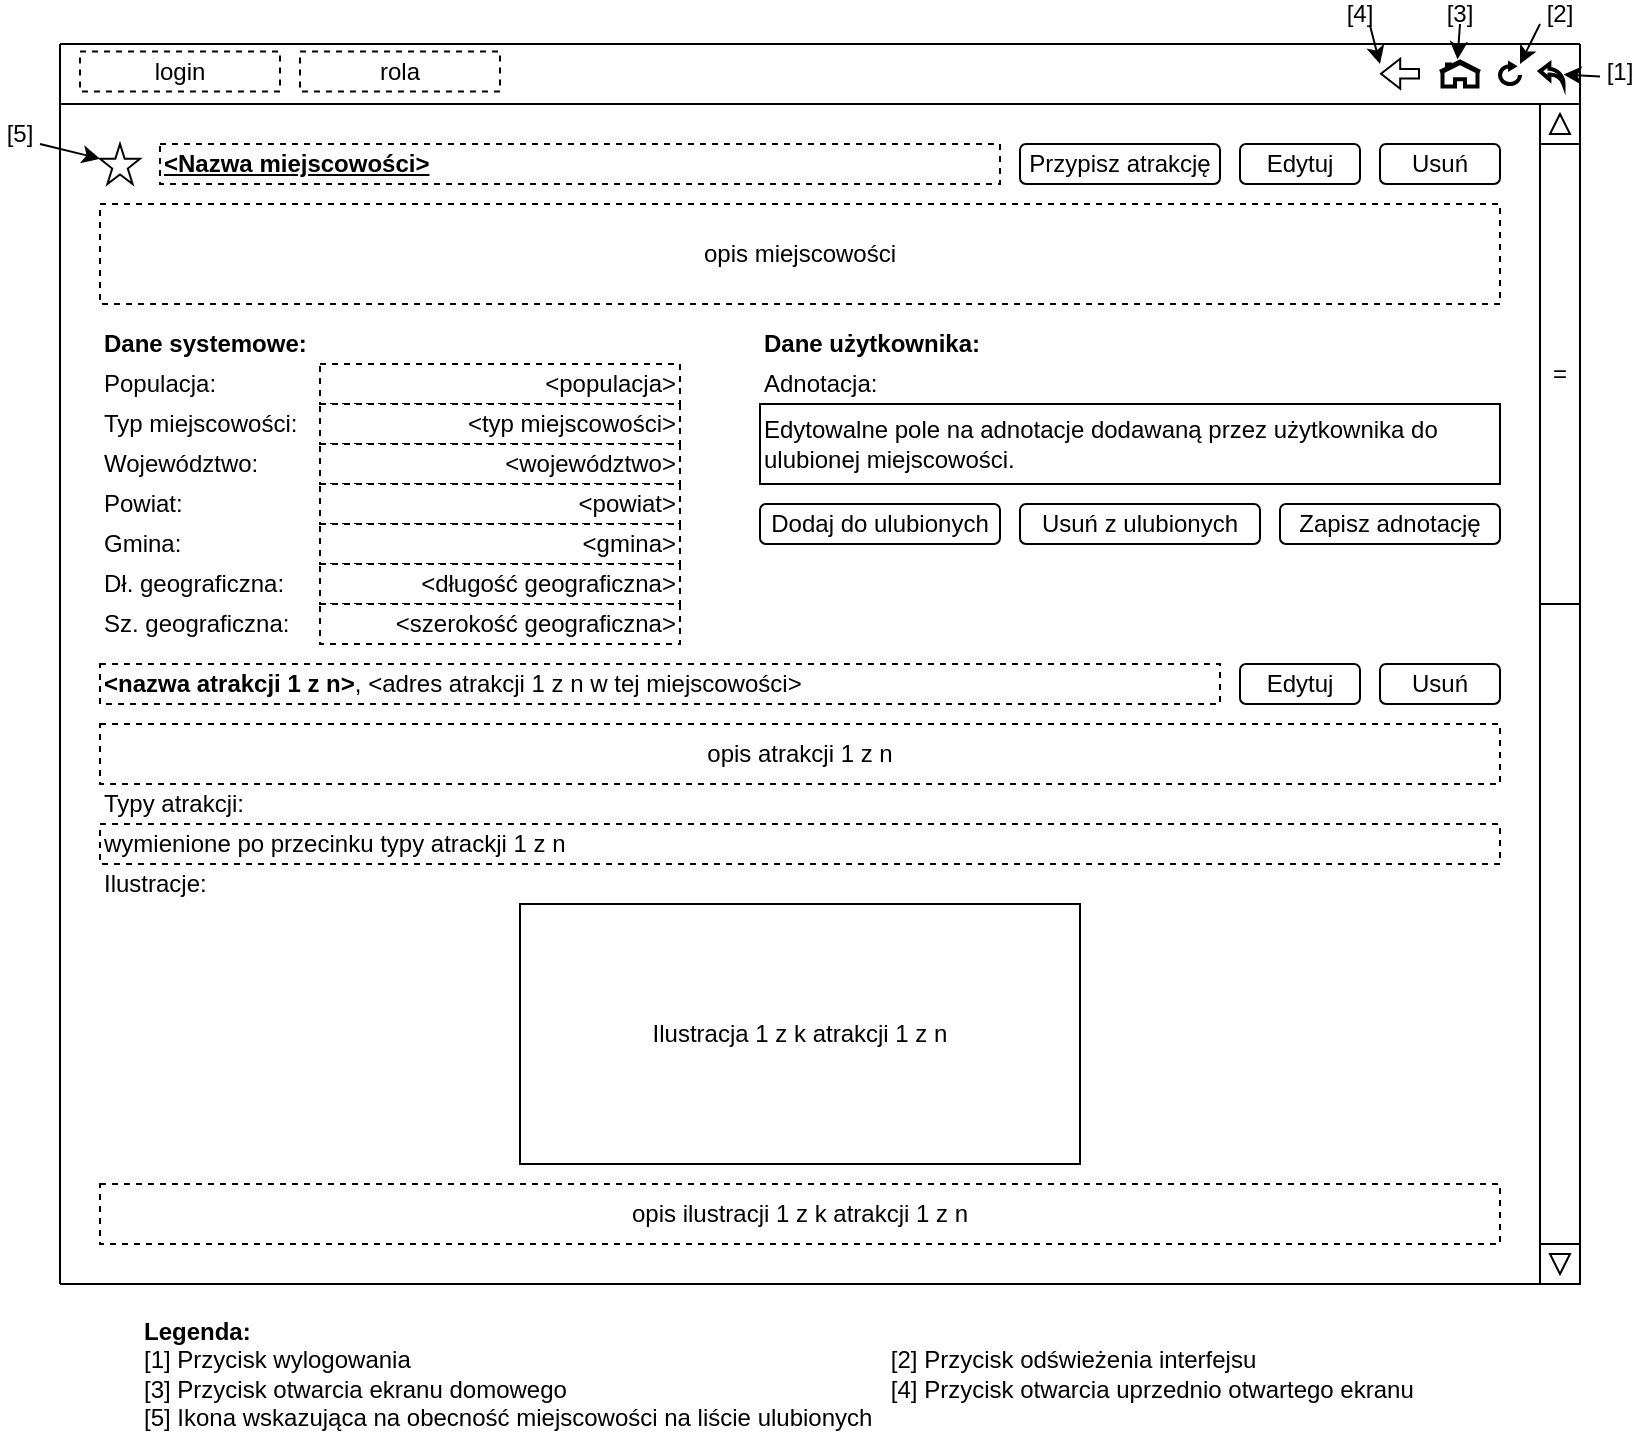 <mxfile version="22.0.2" type="device">
  <diagram name="Strona-1" id="h2WLkj2qyGADKgaHyaSV">
    <mxGraphModel dx="2245" dy="828" grid="1" gridSize="10" guides="1" tooltips="1" connect="1" arrows="1" fold="1" page="1" pageScale="1" pageWidth="827" pageHeight="1169" math="0" shadow="0">
      <root>
        <mxCell id="0" />
        <mxCell id="1" parent="0" />
        <mxCell id="EYUodT9akqzmMVGfxFc3-4" value="" style="endArrow=none;html=1;rounded=0;" parent="1" edge="1">
          <mxGeometry width="50" height="50" relative="1" as="geometry">
            <mxPoint x="10" y="220" as="sourcePoint" />
            <mxPoint x="770" y="220" as="targetPoint" />
          </mxGeometry>
        </mxCell>
        <mxCell id="EYUodT9akqzmMVGfxFc3-5" value="" style="endArrow=none;html=1;rounded=0;" parent="1" edge="1">
          <mxGeometry width="50" height="50" relative="1" as="geometry">
            <mxPoint x="10" y="840" as="sourcePoint" />
            <mxPoint x="10" y="220" as="targetPoint" />
          </mxGeometry>
        </mxCell>
        <mxCell id="EYUodT9akqzmMVGfxFc3-6" value="" style="endArrow=none;html=1;rounded=0;" parent="1" edge="1">
          <mxGeometry width="50" height="50" relative="1" as="geometry">
            <mxPoint x="10" y="250" as="sourcePoint" />
            <mxPoint x="770" y="250" as="targetPoint" />
          </mxGeometry>
        </mxCell>
        <mxCell id="EYUodT9akqzmMVGfxFc3-13" value="" style="endArrow=none;html=1;rounded=0;exitX=1;exitY=1;exitDx=0;exitDy=0;" parent="1" source="T_iTTgx06haUHR_iTa-R-4" edge="1">
          <mxGeometry width="50" height="50" relative="1" as="geometry">
            <mxPoint x="770" y="690" as="sourcePoint" />
            <mxPoint x="770" y="220" as="targetPoint" />
          </mxGeometry>
        </mxCell>
        <mxCell id="EYUodT9akqzmMVGfxFc3-14" value="" style="html=1;verticalLabelPosition=bottom;align=center;labelBackgroundColor=#ffffff;verticalAlign=top;strokeWidth=2;shadow=0;dashed=0;shape=mxgraph.ios7.icons.home;" parent="1" vertex="1">
          <mxGeometry x="700" y="228.75" width="20" height="12.5" as="geometry" />
        </mxCell>
        <mxCell id="EYUodT9akqzmMVGfxFc3-15" value="" style="html=1;verticalLabelPosition=bottom;align=center;labelBackgroundColor=#ffffff;verticalAlign=top;strokeWidth=2;shadow=0;dashed=0;shape=mxgraph.ios7.icons.back;fontFamily=Helvetica;fontSize=12;" parent="1" vertex="1">
          <mxGeometry x="750" y="230" width="11.76" height="10" as="geometry" />
        </mxCell>
        <mxCell id="EYUodT9akqzmMVGfxFc3-16" value="" style="html=1;verticalLabelPosition=bottom;align=center;labelBackgroundColor=#ffffff;verticalAlign=top;strokeWidth=2;shadow=0;dashed=0;shape=mxgraph.ios7.icons.reload;fontFamily=Helvetica;fontSize=12;" parent="1" vertex="1">
          <mxGeometry x="730" y="230" width="10" height="10" as="geometry" />
        </mxCell>
        <mxCell id="EYUodT9akqzmMVGfxFc3-18" value="[1]" style="text;html=1;strokeColor=none;fillColor=none;align=center;verticalAlign=middle;whiteSpace=wrap;rounded=0;fontSize=12;fontFamily=Helvetica;fontColor=default;" parent="1" vertex="1">
          <mxGeometry x="780" y="228.75" width="20" height="10" as="geometry" />
        </mxCell>
        <mxCell id="EYUodT9akqzmMVGfxFc3-19" value="" style="endArrow=classic;html=1;rounded=0;fontFamily=Helvetica;fontSize=12;fontColor=default;exitX=0;exitY=0.75;exitDx=0;exitDy=0;" parent="1" source="EYUodT9akqzmMVGfxFc3-18" target="EYUodT9akqzmMVGfxFc3-15" edge="1">
          <mxGeometry width="50" height="50" relative="1" as="geometry">
            <mxPoint x="700" y="200" as="sourcePoint" />
            <mxPoint x="750" y="150" as="targetPoint" />
          </mxGeometry>
        </mxCell>
        <mxCell id="EYUodT9akqzmMVGfxFc3-21" value="" style="shape=flexArrow;endArrow=classic;html=1;rounded=0;fontFamily=Helvetica;fontSize=12;fontColor=default;startWidth=9.302;endWidth=9.302;startSize=5.426;endSize=2.867;width=4.651;" parent="1" edge="1">
          <mxGeometry width="50" height="50" relative="1" as="geometry">
            <mxPoint x="690" y="234.88" as="sourcePoint" />
            <mxPoint x="670" y="234.88" as="targetPoint" />
          </mxGeometry>
        </mxCell>
        <mxCell id="EYUodT9akqzmMVGfxFc3-22" value="[2]" style="text;html=1;strokeColor=none;fillColor=none;align=center;verticalAlign=middle;whiteSpace=wrap;rounded=0;fontSize=12;fontFamily=Helvetica;fontColor=default;" parent="1" vertex="1">
          <mxGeometry x="740" y="200" width="40" height="10" as="geometry" />
        </mxCell>
        <mxCell id="EYUodT9akqzmMVGfxFc3-23" value="" style="endArrow=classic;html=1;rounded=0;fontFamily=Helvetica;fontSize=12;fontColor=default;exitX=0.25;exitY=1;exitDx=0;exitDy=0;entryX=1;entryY=0;entryDx=0;entryDy=0;entryPerimeter=0;" parent="1" source="EYUodT9akqzmMVGfxFc3-22" target="EYUodT9akqzmMVGfxFc3-16" edge="1">
          <mxGeometry width="50" height="50" relative="1" as="geometry">
            <mxPoint x="690" y="230" as="sourcePoint" />
            <mxPoint x="740" y="180" as="targetPoint" />
          </mxGeometry>
        </mxCell>
        <mxCell id="EYUodT9akqzmMVGfxFc3-24" value="[3]" style="text;html=1;strokeColor=none;fillColor=none;align=center;verticalAlign=middle;whiteSpace=wrap;rounded=0;fontSize=12;fontFamily=Helvetica;fontColor=default;" parent="1" vertex="1">
          <mxGeometry x="700" y="200" width="20" height="10" as="geometry" />
        </mxCell>
        <mxCell id="EYUodT9akqzmMVGfxFc3-25" value="" style="endArrow=classic;html=1;rounded=0;fontFamily=Helvetica;fontSize=12;fontColor=default;entryX=0.437;entryY=-0.082;entryDx=0;entryDy=0;entryPerimeter=0;exitX=0.5;exitY=1;exitDx=0;exitDy=0;" parent="1" source="EYUodT9akqzmMVGfxFc3-24" target="EYUodT9akqzmMVGfxFc3-14" edge="1">
          <mxGeometry width="50" height="50" relative="1" as="geometry">
            <mxPoint x="720" y="160" as="sourcePoint" />
            <mxPoint x="710" y="170" as="targetPoint" />
          </mxGeometry>
        </mxCell>
        <mxCell id="EYUodT9akqzmMVGfxFc3-27" value="[4]" style="text;html=1;strokeColor=none;fillColor=none;align=center;verticalAlign=middle;whiteSpace=wrap;rounded=0;fontSize=12;fontFamily=Helvetica;fontColor=default;" parent="1" vertex="1">
          <mxGeometry x="650" y="200" width="20" height="10" as="geometry" />
        </mxCell>
        <mxCell id="EYUodT9akqzmMVGfxFc3-28" value="" style="endArrow=classic;html=1;rounded=0;fontFamily=Helvetica;fontSize=12;fontColor=default;exitX=0.748;exitY=1.065;exitDx=0;exitDy=0;exitPerimeter=0;" parent="1" source="EYUodT9akqzmMVGfxFc3-27" edge="1">
          <mxGeometry width="50" height="50" relative="1" as="geometry">
            <mxPoint x="630" y="230" as="sourcePoint" />
            <mxPoint x="670" y="230" as="targetPoint" />
          </mxGeometry>
        </mxCell>
        <mxCell id="EYUodT9akqzmMVGfxFc3-34" value="" style="endArrow=none;html=1;rounded=0;fontFamily=Helvetica;fontSize=12;fontColor=default;" parent="1" edge="1">
          <mxGeometry width="50" height="50" relative="1" as="geometry">
            <mxPoint x="10" y="840" as="sourcePoint" />
            <mxPoint x="770" y="840" as="targetPoint" />
          </mxGeometry>
        </mxCell>
        <mxCell id="99icuVEXUHL0vRiBvz0g-1" value="&lt;b&gt;Legenda:&lt;/b&gt;&lt;br&gt;[1] Przycisk wylogowania&lt;span style=&quot;white-space: pre;&quot;&gt;&#x9;&lt;/span&gt;&lt;span style=&quot;white-space: pre;&quot;&gt;&#x9;&lt;span style=&quot;white-space: pre;&quot;&gt;&#x9;&lt;/span&gt;&lt;span style=&quot;white-space: pre;&quot;&gt;&#x9;&lt;span style=&quot;white-space: pre;&quot;&gt;&#x9;&lt;/span&gt;&lt;span style=&quot;white-space: pre;&quot;&gt;&#x9;&lt;span style=&quot;white-space: pre;&quot;&gt;&#x9;&lt;span style=&quot;white-space: pre;&quot;&gt;&#x9;&lt;/span&gt;&lt;span style=&quot;white-space: pre;&quot;&gt;&#x9;&lt;/span&gt;&lt;/span&gt;&lt;/span&gt;&lt;/span&gt;&lt;/span&gt;[2] Przycisk odświeżenia interfejsu&lt;br&gt;[3] Przycisk otwarcia ekranu domowego&lt;span style=&quot;white-space: pre;&quot;&gt;&#x9;&lt;/span&gt;&lt;span style=&quot;white-space: pre;&quot;&gt;&#x9;&lt;span style=&quot;white-space: pre;&quot;&gt;&#x9;&lt;/span&gt;&lt;span style=&quot;white-space: pre;&quot;&gt;&#x9;&lt;/span&gt;&lt;span style=&quot;white-space: pre;&quot;&gt;&#x9;&lt;span style=&quot;white-space: pre;&quot;&gt;&#x9;&lt;/span&gt;&lt;span style=&quot;white-space: pre;&quot;&gt;&#x9;&lt;/span&gt;&lt;/span&gt;&lt;/span&gt;[4] Przycisk otwarcia uprzednio otwartego ekranu&lt;br&gt;[5] Ikona wskazująca na obecność miejscowości na liście ulubionych" style="text;html=1;align=left;verticalAlign=middle;resizable=0;points=[];autosize=1;strokeColor=none;fillColor=none;dashed=1;" parent="1" vertex="1">
          <mxGeometry x="50" y="850" width="660" height="70" as="geometry" />
        </mxCell>
        <mxCell id="DOHr0hYEis4pRiLcCh-8-1" value="login" style="rounded=0;whiteSpace=wrap;html=1;dashed=1;" parent="1" vertex="1">
          <mxGeometry x="20" y="223.75" width="100" height="20" as="geometry" />
        </mxCell>
        <mxCell id="DOHr0hYEis4pRiLcCh-8-2" value="rola" style="rounded=0;whiteSpace=wrap;html=1;dashed=1;" parent="1" vertex="1">
          <mxGeometry x="130" y="223.75" width="100" height="20" as="geometry" />
        </mxCell>
        <mxCell id="qdX5j7-EQqceirbTKG9q-1" value="&amp;lt;Nazwa miejscowości&amp;gt;" style="text;html=1;strokeColor=default;fillColor=none;align=left;verticalAlign=middle;whiteSpace=wrap;rounded=0;fontStyle=5;dashed=1;" parent="1" vertex="1">
          <mxGeometry x="60" y="270" width="420" height="20" as="geometry" />
        </mxCell>
        <mxCell id="qdX5j7-EQqceirbTKG9q-3" value="opis miejscowości" style="rounded=0;whiteSpace=wrap;html=1;fontStyle=0;dashed=1;" parent="1" vertex="1">
          <mxGeometry x="30" y="300" width="700" height="50" as="geometry" />
        </mxCell>
        <mxCell id="qdX5j7-EQqceirbTKG9q-7" value="&lt;b style=&quot;&quot;&gt;Dane systemowe:&lt;/b&gt;" style="text;html=1;strokeColor=none;fillColor=none;align=left;verticalAlign=middle;whiteSpace=wrap;rounded=0;" parent="1" vertex="1">
          <mxGeometry x="30" y="360" width="290" height="20" as="geometry" />
        </mxCell>
        <mxCell id="qdX5j7-EQqceirbTKG9q-11" value="Populacja:&amp;nbsp;" style="text;html=1;strokeColor=none;fillColor=none;align=left;verticalAlign=middle;whiteSpace=wrap;rounded=0;" parent="1" vertex="1">
          <mxGeometry x="30" y="380" width="60" height="20" as="geometry" />
        </mxCell>
        <mxCell id="qdX5j7-EQqceirbTKG9q-12" value="&amp;lt;populacja&amp;gt;" style="rounded=0;whiteSpace=wrap;html=1;align=right;dashed=1;" parent="1" vertex="1">
          <mxGeometry x="140" y="380" width="180" height="20" as="geometry" />
        </mxCell>
        <mxCell id="qdX5j7-EQqceirbTKG9q-13" value="Typ miejscowości:" style="text;html=1;strokeColor=none;fillColor=none;align=left;verticalAlign=middle;whiteSpace=wrap;rounded=0;" parent="1" vertex="1">
          <mxGeometry x="30" y="400" width="100" height="20" as="geometry" />
        </mxCell>
        <mxCell id="qdX5j7-EQqceirbTKG9q-14" value="&amp;lt;typ miejscowości&amp;gt;" style="rounded=0;whiteSpace=wrap;html=1;align=right;dashed=1;" parent="1" vertex="1">
          <mxGeometry x="140" y="400" width="180" height="20" as="geometry" />
        </mxCell>
        <mxCell id="qdX5j7-EQqceirbTKG9q-16" value="Województwo:&amp;nbsp;" style="text;html=1;strokeColor=none;fillColor=none;align=left;verticalAlign=middle;whiteSpace=wrap;rounded=0;" parent="1" vertex="1">
          <mxGeometry x="30" y="420" width="60" height="20" as="geometry" />
        </mxCell>
        <mxCell id="qdX5j7-EQqceirbTKG9q-17" value="&amp;lt;województwo&amp;gt;" style="rounded=0;whiteSpace=wrap;html=1;align=right;dashed=1;" parent="1" vertex="1">
          <mxGeometry x="140" y="420" width="180" height="20" as="geometry" />
        </mxCell>
        <mxCell id="qdX5j7-EQqceirbTKG9q-18" value="Powiat:" style="text;html=1;strokeColor=none;fillColor=none;align=left;verticalAlign=middle;whiteSpace=wrap;rounded=0;" parent="1" vertex="1">
          <mxGeometry x="30" y="440" width="100" height="20" as="geometry" />
        </mxCell>
        <mxCell id="qdX5j7-EQqceirbTKG9q-19" value="&amp;lt;powiat&amp;gt;" style="rounded=0;whiteSpace=wrap;html=1;align=right;dashed=1;" parent="1" vertex="1">
          <mxGeometry x="140" y="440" width="180" height="20" as="geometry" />
        </mxCell>
        <mxCell id="qdX5j7-EQqceirbTKG9q-20" value="Gmina:" style="text;html=1;strokeColor=none;fillColor=none;align=left;verticalAlign=middle;whiteSpace=wrap;rounded=0;" parent="1" vertex="1">
          <mxGeometry x="30" y="460" width="100" height="20" as="geometry" />
        </mxCell>
        <mxCell id="qdX5j7-EQqceirbTKG9q-21" value="&amp;lt;gmina&amp;gt;" style="rounded=0;whiteSpace=wrap;html=1;align=right;dashed=1;" parent="1" vertex="1">
          <mxGeometry x="140" y="460" width="180" height="20" as="geometry" />
        </mxCell>
        <mxCell id="qdX5j7-EQqceirbTKG9q-22" value="" style="verticalLabelPosition=bottom;verticalAlign=top;html=1;shape=mxgraph.basic.star" parent="1" vertex="1">
          <mxGeometry x="30" y="270" width="20" height="20" as="geometry" />
        </mxCell>
        <mxCell id="qdX5j7-EQqceirbTKG9q-25" value="Dł. geograficzna:" style="text;html=1;strokeColor=none;fillColor=none;align=left;verticalAlign=middle;whiteSpace=wrap;rounded=0;" parent="1" vertex="1">
          <mxGeometry x="30" y="480" width="100" height="20" as="geometry" />
        </mxCell>
        <mxCell id="qdX5j7-EQqceirbTKG9q-26" value="&amp;lt;długość geograficzna&amp;gt;" style="rounded=0;whiteSpace=wrap;html=1;align=right;dashed=1;" parent="1" vertex="1">
          <mxGeometry x="140" y="480" width="180" height="20" as="geometry" />
        </mxCell>
        <mxCell id="qdX5j7-EQqceirbTKG9q-27" value="Sz. geograficzna:" style="text;html=1;strokeColor=none;fillColor=none;align=left;verticalAlign=middle;whiteSpace=wrap;rounded=0;" parent="1" vertex="1">
          <mxGeometry x="30" y="500" width="100" height="20" as="geometry" />
        </mxCell>
        <mxCell id="qdX5j7-EQqceirbTKG9q-28" value="&amp;lt;szerokość geograficzna&amp;gt;" style="rounded=0;whiteSpace=wrap;html=1;align=right;dashed=1;" parent="1" vertex="1">
          <mxGeometry x="140" y="500" width="180" height="20" as="geometry" />
        </mxCell>
        <mxCell id="qdX5j7-EQqceirbTKG9q-57" value="Typy atrakcji:" style="text;html=1;strokeColor=none;fillColor=none;align=left;verticalAlign=middle;whiteSpace=wrap;rounded=0;" parent="1" vertex="1">
          <mxGeometry x="30" y="590" width="80" height="20" as="geometry" />
        </mxCell>
        <mxCell id="f4T5FhtIxy9N1wvpFepZ-2" value="Dodaj do ulubionych" style="rounded=1;whiteSpace=wrap;html=1;" parent="1" vertex="1">
          <mxGeometry x="360" y="450" width="120" height="20" as="geometry" />
        </mxCell>
        <mxCell id="f4T5FhtIxy9N1wvpFepZ-3" value="Usuń z ulubionych" style="rounded=1;whiteSpace=wrap;html=1;" parent="1" vertex="1">
          <mxGeometry x="490" y="450" width="120" height="20" as="geometry" />
        </mxCell>
        <mxCell id="f4T5FhtIxy9N1wvpFepZ-4" value="[5]" style="text;html=1;strokeColor=none;fillColor=none;align=center;verticalAlign=middle;whiteSpace=wrap;rounded=0;" parent="1" vertex="1">
          <mxGeometry x="-20" y="255" width="20" height="20" as="geometry" />
        </mxCell>
        <mxCell id="T_iTTgx06haUHR_iTa-R-1" value="" style="rounded=0;whiteSpace=wrap;html=1;" parent="1" vertex="1">
          <mxGeometry x="750" y="250" width="20" height="570" as="geometry" />
        </mxCell>
        <mxCell id="T_iTTgx06haUHR_iTa-R-2" value="" style="whiteSpace=wrap;html=1;aspect=fixed;" parent="1" vertex="1">
          <mxGeometry x="750" y="250" width="20" height="20" as="geometry" />
        </mxCell>
        <mxCell id="T_iTTgx06haUHR_iTa-R-3" value="" style="triangle;whiteSpace=wrap;html=1;rotation=-90;" parent="1" vertex="1">
          <mxGeometry x="755" y="255" width="10" height="10" as="geometry" />
        </mxCell>
        <mxCell id="T_iTTgx06haUHR_iTa-R-4" value="" style="whiteSpace=wrap;html=1;aspect=fixed;" parent="1" vertex="1">
          <mxGeometry x="750" y="820" width="20" height="20" as="geometry" />
        </mxCell>
        <mxCell id="T_iTTgx06haUHR_iTa-R-5" value="" style="triangle;whiteSpace=wrap;html=1;rotation=90;" parent="1" vertex="1">
          <mxGeometry x="755" y="825" width="10" height="10" as="geometry" />
        </mxCell>
        <mxCell id="T_iTTgx06haUHR_iTa-R-6" value="=" style="rounded=0;whiteSpace=wrap;html=1;" parent="1" vertex="1">
          <mxGeometry x="750" y="270" width="20" height="230" as="geometry" />
        </mxCell>
        <mxCell id="T_iTTgx06haUHR_iTa-R-7" value="&lt;b style=&quot;&quot;&gt;Dane użytkownika:&lt;/b&gt;" style="text;html=1;strokeColor=none;fillColor=none;align=left;verticalAlign=middle;whiteSpace=wrap;rounded=0;" parent="1" vertex="1">
          <mxGeometry x="360" y="360" width="370" height="20" as="geometry" />
        </mxCell>
        <mxCell id="T_iTTgx06haUHR_iTa-R-8" value="&amp;lt;nazwa atrakcji 1 z n&amp;gt;&lt;span style=&quot;font-weight: normal;&quot;&gt;,&amp;nbsp;&amp;lt;adres atrakcji 1 z n w tej miejscowości&amp;gt;&lt;/span&gt;" style="text;html=1;strokeColor=default;fillColor=none;align=left;verticalAlign=middle;whiteSpace=wrap;rounded=0;fontStyle=1;dashed=1;" parent="1" vertex="1">
          <mxGeometry x="30" y="530" width="560" height="20" as="geometry" />
        </mxCell>
        <mxCell id="T_iTTgx06haUHR_iTa-R-9" value="opis atrakcji 1 z n" style="rounded=0;whiteSpace=wrap;html=1;dashed=1;" parent="1" vertex="1">
          <mxGeometry x="30" y="560" width="700" height="30" as="geometry" />
        </mxCell>
        <mxCell id="T_iTTgx06haUHR_iTa-R-11" value="Adnotacja:" style="text;html=1;strokeColor=none;fillColor=none;align=left;verticalAlign=middle;whiteSpace=wrap;rounded=0;" parent="1" vertex="1">
          <mxGeometry x="360" y="380" width="60" height="20" as="geometry" />
        </mxCell>
        <mxCell id="T_iTTgx06haUHR_iTa-R-12" value="Edytowalne pole na adnotacje dodawaną przez użytkownika do ulubionej miejscowości." style="rounded=0;whiteSpace=wrap;html=1;align=left;" parent="1" vertex="1">
          <mxGeometry x="360" y="400" width="370" height="40" as="geometry" />
        </mxCell>
        <mxCell id="T_iTTgx06haUHR_iTa-R-19" value="wymienione po przecinku typy atrackji 1 z n" style="rounded=0;whiteSpace=wrap;html=1;align=left;dashed=1;" parent="1" vertex="1">
          <mxGeometry x="30" y="610" width="700" height="20" as="geometry" />
        </mxCell>
        <mxCell id="T_iTTgx06haUHR_iTa-R-21" value="Ilustracje:" style="text;html=1;strokeColor=none;fillColor=none;align=left;verticalAlign=middle;whiteSpace=wrap;rounded=0;" parent="1" vertex="1">
          <mxGeometry x="30" y="630" width="80" height="20" as="geometry" />
        </mxCell>
        <mxCell id="T_iTTgx06haUHR_iTa-R-23" value="opis ilustracji 1 z k atrakcji 1 z n" style="text;html=1;strokeColor=default;fillColor=none;align=center;verticalAlign=middle;whiteSpace=wrap;rounded=0;dashed=1;" parent="1" vertex="1">
          <mxGeometry x="30" y="790" width="700" height="30" as="geometry" />
        </mxCell>
        <mxCell id="T_iTTgx06haUHR_iTa-R-24" value="" style="endArrow=classic;html=1;rounded=0;exitX=1;exitY=0.75;exitDx=0;exitDy=0;entryX=0;entryY=0.367;entryDx=0;entryDy=0;entryPerimeter=0;" parent="1" source="f4T5FhtIxy9N1wvpFepZ-4" target="qdX5j7-EQqceirbTKG9q-22" edge="1">
          <mxGeometry width="50" height="50" relative="1" as="geometry">
            <mxPoint x="340" y="560" as="sourcePoint" />
            <mxPoint x="390" y="510" as="targetPoint" />
          </mxGeometry>
        </mxCell>
        <mxCell id="T_iTTgx06haUHR_iTa-R-27" value="Ilustracja 1 z k atrakcji 1 z n" style="rounded=0;whiteSpace=wrap;html=1;" parent="1" vertex="1">
          <mxGeometry x="240" y="650" width="280" height="130" as="geometry" />
        </mxCell>
        <mxCell id="MZCurk-VfwyTzsC4HznI-1" value="Edytuj" style="rounded=1;whiteSpace=wrap;html=1;" parent="1" vertex="1">
          <mxGeometry x="600" y="530" width="60" height="20" as="geometry" />
        </mxCell>
        <mxCell id="MZCurk-VfwyTzsC4HznI-2" value="Usuń" style="rounded=1;whiteSpace=wrap;html=1;" parent="1" vertex="1">
          <mxGeometry x="670" y="530" width="60" height="20" as="geometry" />
        </mxCell>
        <mxCell id="MZCurk-VfwyTzsC4HznI-3" value="Edytuj" style="rounded=1;whiteSpace=wrap;html=1;" parent="1" vertex="1">
          <mxGeometry x="600" y="270" width="60" height="20" as="geometry" />
        </mxCell>
        <mxCell id="MZCurk-VfwyTzsC4HznI-4" value="Usuń" style="rounded=1;whiteSpace=wrap;html=1;" parent="1" vertex="1">
          <mxGeometry x="670" y="270" width="60" height="20" as="geometry" />
        </mxCell>
        <mxCell id="UmUy3cueIhg7ZdQLD93b-1" value="Zapisz adnotację" style="rounded=1;whiteSpace=wrap;html=1;" parent="1" vertex="1">
          <mxGeometry x="620" y="450" width="110" height="20" as="geometry" />
        </mxCell>
        <mxCell id="xSu4Ga4CDnNxXkE73fpv-1" value="Przypisz atrakcję" style="rounded=1;whiteSpace=wrap;html=1;" parent="1" vertex="1">
          <mxGeometry x="490" y="270" width="100" height="20" as="geometry" />
        </mxCell>
      </root>
    </mxGraphModel>
  </diagram>
</mxfile>
